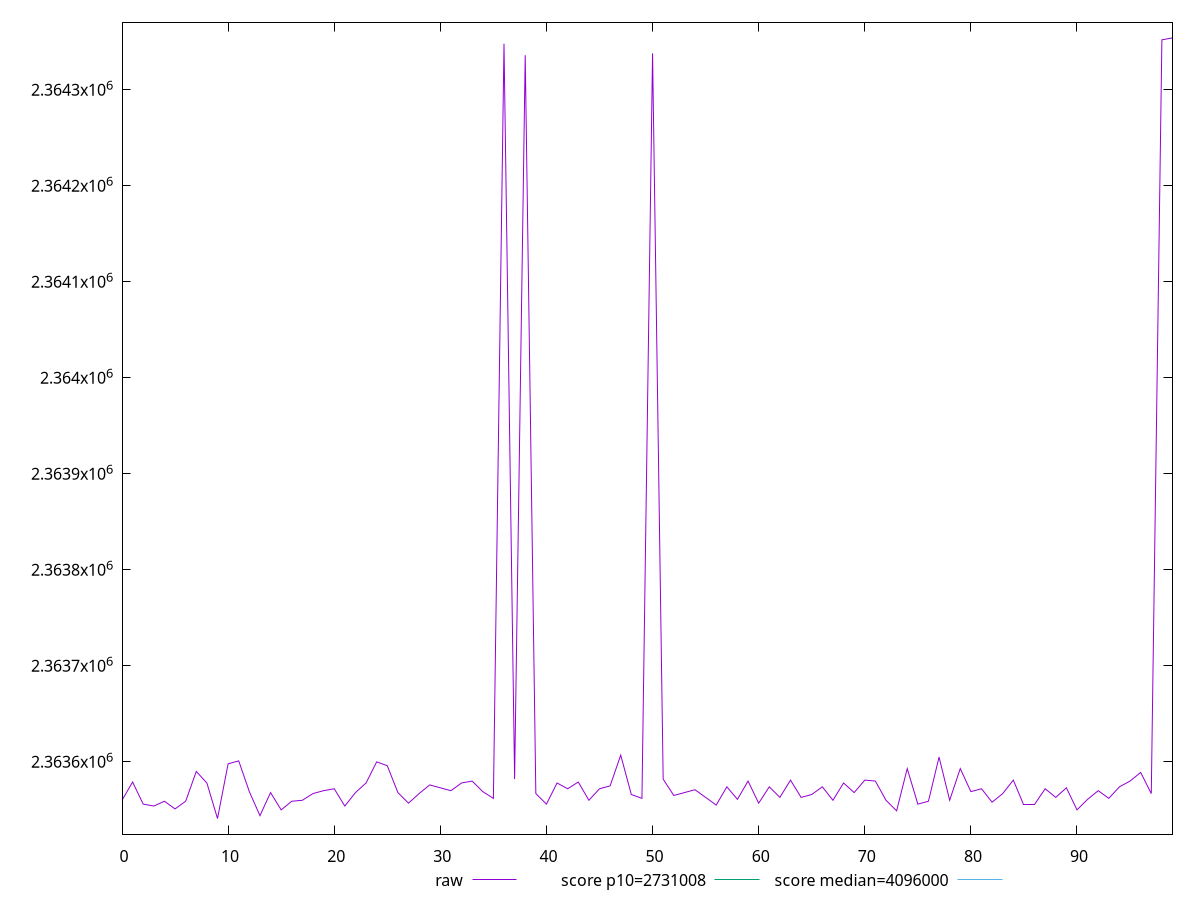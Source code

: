 reset

$raw <<EOF
0 2363560
1 2363579
2 2363556
3 2363554
4 2363559
5 2363551
6 2363559
7 2363590
8 2363578
9 2363541
10 2363598
11 2363601
12 2363569
13 2363544
14 2363568
15 2363550
16 2363559
17 2363560
18 2363567
19 2363570
20 2363572
21 2363554
22 2363568
23 2363578
24 2363600
25 2363596
26 2363568
27 2363557
28 2363567
29 2363576
30 2363573
31 2363570
32 2363578
33 2363580
34 2363569
35 2363562
36 2364348
37 2363582
38 2364336
39 2363567
40 2363556
41 2363578
42 2363572
43 2363579
44 2363560
45 2363572
46 2363575
47 2363607
48 2363566
49 2363562
50 2364338
51 2363582
52 2363565
53 2363568
54 2363571
55 2363563
56 2363555
57 2363574
58 2363561
59 2363580
60 2363557
61 2363574
62 2363563
63 2363581
64 2363563
65 2363566
66 2363574
67 2363560
68 2363578
69 2363568
70 2363581
71 2363580
72 2363560
73 2363549
74 2363593
75 2363556
76 2363559
77 2363605
78 2363560
79 2363593
80 2363569
81 2363572
82 2363558
83 2363567
84 2363581
85 2363556
86 2363556
87 2363572
88 2363563
89 2363573
90 2363550
91 2363561
92 2363570
93 2363562
94 2363574
95 2363580
96 2363589
97 2363567
98 2364352
99 2364354
EOF

set key outside below
set xrange [0:99]
set yrange [2363524.74:2364370.26]
set trange [2363524.74:2364370.26]
set terminal svg size 640, 500 enhanced background rgb 'white'
set output "reprap/total-byte-weight/samples/pages+cached/raw/values.svg"

plot $raw title "raw" with line, \
     2731008 title "score p10=2731008", \
     4096000 title "score median=4096000"

reset

